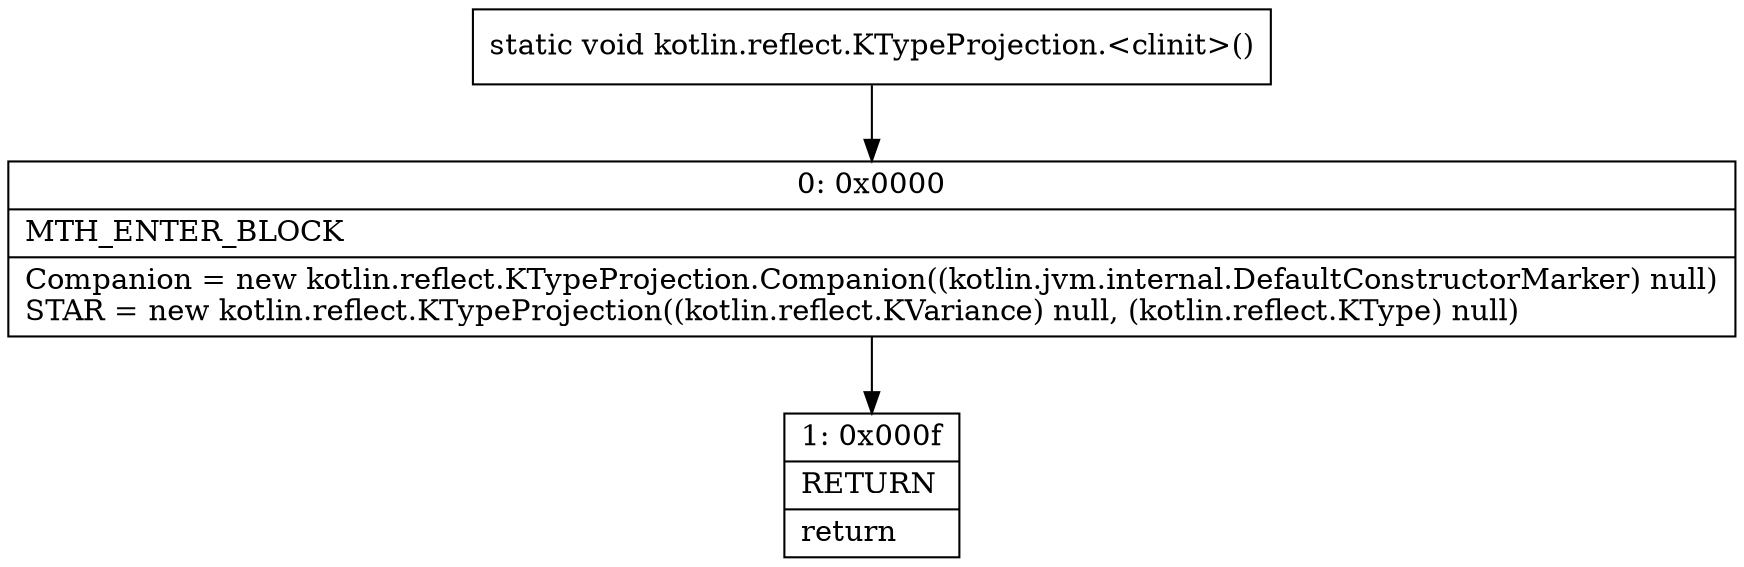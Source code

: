 digraph "CFG forkotlin.reflect.KTypeProjection.\<clinit\>()V" {
Node_0 [shape=record,label="{0\:\ 0x0000|MTH_ENTER_BLOCK\l|Companion = new kotlin.reflect.KTypeProjection.Companion((kotlin.jvm.internal.DefaultConstructorMarker) null)\lSTAR = new kotlin.reflect.KTypeProjection((kotlin.reflect.KVariance) null, (kotlin.reflect.KType) null)\l}"];
Node_1 [shape=record,label="{1\:\ 0x000f|RETURN\l|return\l}"];
MethodNode[shape=record,label="{static void kotlin.reflect.KTypeProjection.\<clinit\>() }"];
MethodNode -> Node_0;
Node_0 -> Node_1;
}

